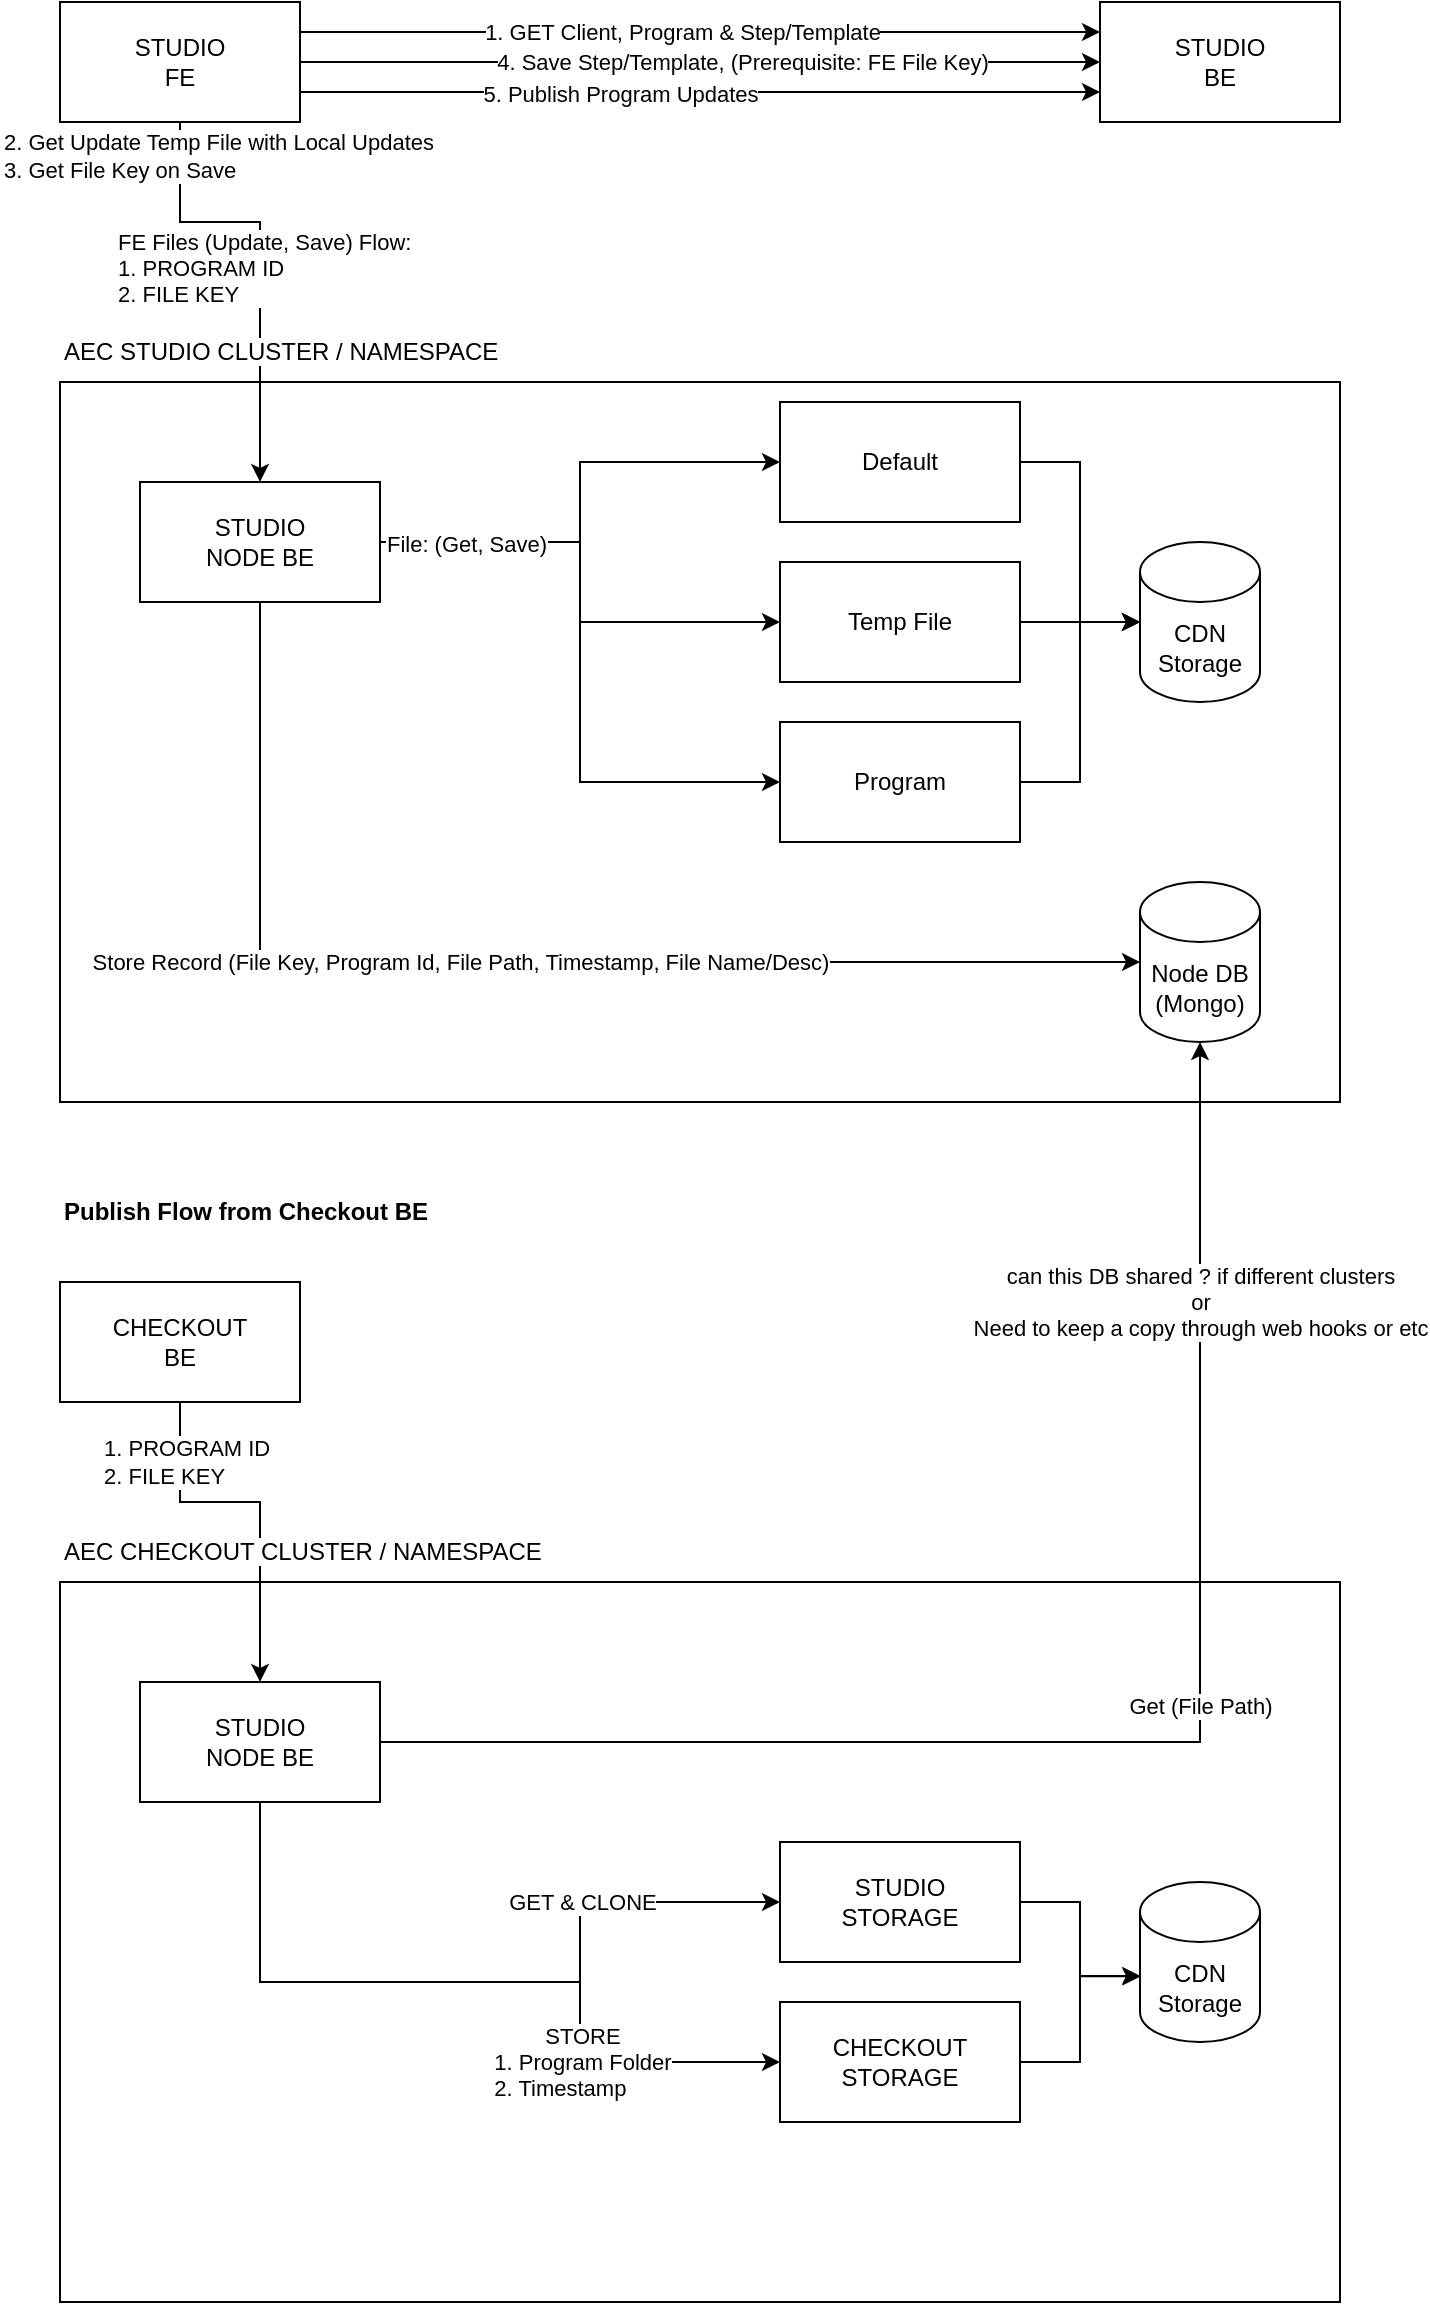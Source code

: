 <mxfile version="26.0.6">
  <diagram name="Page-1" id="LHnwR9ohENxwGmghNl4W">
    <mxGraphModel dx="1088" dy="627" grid="1" gridSize="10" guides="1" tooltips="1" connect="1" arrows="1" fold="1" page="1" pageScale="1" pageWidth="827" pageHeight="1169" math="0" shadow="0">
      <root>
        <mxCell id="0" />
        <mxCell id="1" parent="0" />
        <mxCell id="E_dDcokZDH6JsFaDzTF1-21" value="" style="rounded=0;whiteSpace=wrap;html=1;fillColor=none;" vertex="1" parent="1">
          <mxGeometry x="120" y="920" width="640" height="360" as="geometry" />
        </mxCell>
        <mxCell id="E_dDcokZDH6JsFaDzTF1-9" value="" style="rounded=0;whiteSpace=wrap;html=1;fillColor=none;" vertex="1" parent="1">
          <mxGeometry x="120" y="320" width="640" height="360" as="geometry" />
        </mxCell>
        <mxCell id="E_dDcokZDH6JsFaDzTF1-10" style="edgeStyle=orthogonalEdgeStyle;rounded=0;orthogonalLoop=1;jettySize=auto;html=1;entryX=0.5;entryY=0;entryDx=0;entryDy=0;" edge="1" parent="1" source="E_dDcokZDH6JsFaDzTF1-1" target="E_dDcokZDH6JsFaDzTF1-2">
          <mxGeometry relative="1" as="geometry">
            <Array as="points">
              <mxPoint x="180" y="240" />
              <mxPoint x="220" y="240" />
            </Array>
          </mxGeometry>
        </mxCell>
        <mxCell id="E_dDcokZDH6JsFaDzTF1-11" value="&lt;div style=&quot;&quot;&gt;FE Files (Update, Save) Flow:&lt;br&gt;&lt;/div&gt;1. PROGRAM ID&lt;br&gt;2. FILE KEY" style="edgeLabel;html=1;align=left;verticalAlign=middle;resizable=0;points=[];" vertex="1" connectable="0" parent="E_dDcokZDH6JsFaDzTF1-10">
          <mxGeometry x="-0.482" relative="1" as="geometry">
            <mxPoint x="-40" y="23" as="offset" />
          </mxGeometry>
        </mxCell>
        <mxCell id="E_dDcokZDH6JsFaDzTF1-51" value="2. Get Update Temp File with Local Updates&lt;br&gt;3. Get File Key on Save" style="edgeLabel;html=1;align=left;verticalAlign=middle;resizable=0;points=[];" vertex="1" connectable="0" parent="E_dDcokZDH6JsFaDzTF1-10">
          <mxGeometry x="-0.852" relative="1" as="geometry">
            <mxPoint x="-90" as="offset" />
          </mxGeometry>
        </mxCell>
        <mxCell id="E_dDcokZDH6JsFaDzTF1-45" style="edgeStyle=orthogonalEdgeStyle;rounded=0;orthogonalLoop=1;jettySize=auto;html=1;entryX=0;entryY=0.25;entryDx=0;entryDy=0;exitX=1;exitY=0.25;exitDx=0;exitDy=0;" edge="1" parent="1" source="E_dDcokZDH6JsFaDzTF1-1" target="E_dDcokZDH6JsFaDzTF1-44">
          <mxGeometry relative="1" as="geometry" />
        </mxCell>
        <mxCell id="E_dDcokZDH6JsFaDzTF1-48" value="1. GET Client, Program &amp;amp; Step/Template" style="edgeLabel;html=1;align=center;verticalAlign=middle;resizable=0;points=[];" vertex="1" connectable="0" parent="E_dDcokZDH6JsFaDzTF1-45">
          <mxGeometry x="-0.007" relative="1" as="geometry">
            <mxPoint x="-8" as="offset" />
          </mxGeometry>
        </mxCell>
        <mxCell id="E_dDcokZDH6JsFaDzTF1-46" style="edgeStyle=orthogonalEdgeStyle;rounded=0;orthogonalLoop=1;jettySize=auto;html=1;entryX=0;entryY=0.5;entryDx=0;entryDy=0;" edge="1" parent="1" source="E_dDcokZDH6JsFaDzTF1-1" target="E_dDcokZDH6JsFaDzTF1-44">
          <mxGeometry relative="1" as="geometry" />
        </mxCell>
        <mxCell id="E_dDcokZDH6JsFaDzTF1-49" value="4. Save Step/Template, (Prerequisite: FE File Key)" style="edgeLabel;html=1;align=center;verticalAlign=middle;resizable=0;points=[];" vertex="1" connectable="0" parent="E_dDcokZDH6JsFaDzTF1-46">
          <mxGeometry x="-0.011" y="-2" relative="1" as="geometry">
            <mxPoint x="23" y="-2" as="offset" />
          </mxGeometry>
        </mxCell>
        <mxCell id="E_dDcokZDH6JsFaDzTF1-47" style="edgeStyle=orthogonalEdgeStyle;rounded=0;orthogonalLoop=1;jettySize=auto;html=1;entryX=0;entryY=0.75;entryDx=0;entryDy=0;exitX=1;exitY=0.75;exitDx=0;exitDy=0;" edge="1" parent="1" source="E_dDcokZDH6JsFaDzTF1-1" target="E_dDcokZDH6JsFaDzTF1-44">
          <mxGeometry relative="1" as="geometry" />
        </mxCell>
        <mxCell id="E_dDcokZDH6JsFaDzTF1-50" value="5. Publish Program Updates" style="edgeLabel;html=1;align=center;verticalAlign=middle;resizable=0;points=[];" vertex="1" connectable="0" parent="E_dDcokZDH6JsFaDzTF1-47">
          <mxGeometry x="0.01" y="-1" relative="1" as="geometry">
            <mxPoint x="-42" as="offset" />
          </mxGeometry>
        </mxCell>
        <mxCell id="E_dDcokZDH6JsFaDzTF1-1" value="STUDIO&lt;br&gt;FE" style="rounded=0;whiteSpace=wrap;html=1;fillColor=none;" vertex="1" parent="1">
          <mxGeometry x="120" y="130" width="120" height="60" as="geometry" />
        </mxCell>
        <mxCell id="E_dDcokZDH6JsFaDzTF1-12" style="edgeStyle=orthogonalEdgeStyle;rounded=0;orthogonalLoop=1;jettySize=auto;html=1;entryX=0;entryY=0.5;entryDx=0;entryDy=0;" edge="1" parent="1" source="E_dDcokZDH6JsFaDzTF1-2" target="E_dDcokZDH6JsFaDzTF1-5">
          <mxGeometry relative="1" as="geometry" />
        </mxCell>
        <mxCell id="E_dDcokZDH6JsFaDzTF1-13" style="edgeStyle=orthogonalEdgeStyle;rounded=0;orthogonalLoop=1;jettySize=auto;html=1;entryX=0;entryY=0.5;entryDx=0;entryDy=0;" edge="1" parent="1" source="E_dDcokZDH6JsFaDzTF1-2" target="E_dDcokZDH6JsFaDzTF1-6">
          <mxGeometry relative="1" as="geometry" />
        </mxCell>
        <mxCell id="E_dDcokZDH6JsFaDzTF1-16" style="edgeStyle=orthogonalEdgeStyle;rounded=0;orthogonalLoop=1;jettySize=auto;html=1;entryX=0;entryY=0.5;entryDx=0;entryDy=0;" edge="1" parent="1" source="E_dDcokZDH6JsFaDzTF1-2" target="E_dDcokZDH6JsFaDzTF1-15">
          <mxGeometry relative="1" as="geometry" />
        </mxCell>
        <mxCell id="E_dDcokZDH6JsFaDzTF1-18" value="File: (Get, Save)" style="edgeLabel;html=1;align=center;verticalAlign=middle;resizable=0;points=[];" vertex="1" connectable="0" parent="E_dDcokZDH6JsFaDzTF1-16">
          <mxGeometry x="-0.731" y="-1" relative="1" as="geometry">
            <mxPoint as="offset" />
          </mxGeometry>
        </mxCell>
        <mxCell id="E_dDcokZDH6JsFaDzTF1-2" value="STUDIO&lt;br&gt;NODE BE" style="rounded=0;whiteSpace=wrap;html=1;fillColor=none;" vertex="1" parent="1">
          <mxGeometry x="160" y="370" width="120" height="60" as="geometry" />
        </mxCell>
        <mxCell id="E_dDcokZDH6JsFaDzTF1-3" value="Node DB&lt;br&gt;(Mongo)" style="shape=cylinder3;whiteSpace=wrap;html=1;boundedLbl=1;backgroundOutline=1;size=15;" vertex="1" parent="1">
          <mxGeometry x="660" y="570" width="60" height="80" as="geometry" />
        </mxCell>
        <mxCell id="E_dDcokZDH6JsFaDzTF1-4" value="CDN&lt;br&gt;Storage" style="shape=cylinder3;whiteSpace=wrap;html=1;boundedLbl=1;backgroundOutline=1;size=15;" vertex="1" parent="1">
          <mxGeometry x="660" y="400" width="60" height="80" as="geometry" />
        </mxCell>
        <mxCell id="E_dDcokZDH6JsFaDzTF1-5" value="Default" style="rounded=0;whiteSpace=wrap;html=1;fillColor=none;" vertex="1" parent="1">
          <mxGeometry x="480" y="330" width="120" height="60" as="geometry" />
        </mxCell>
        <mxCell id="E_dDcokZDH6JsFaDzTF1-6" value="Temp File" style="rounded=0;whiteSpace=wrap;html=1;fillColor=none;" vertex="1" parent="1">
          <mxGeometry x="480" y="410" width="120" height="60" as="geometry" />
        </mxCell>
        <mxCell id="E_dDcokZDH6JsFaDzTF1-7" style="edgeStyle=orthogonalEdgeStyle;rounded=0;orthogonalLoop=1;jettySize=auto;html=1;entryX=0;entryY=0.5;entryDx=0;entryDy=0;entryPerimeter=0;" edge="1" parent="1" source="E_dDcokZDH6JsFaDzTF1-5" target="E_dDcokZDH6JsFaDzTF1-4">
          <mxGeometry relative="1" as="geometry" />
        </mxCell>
        <mxCell id="E_dDcokZDH6JsFaDzTF1-8" style="edgeStyle=orthogonalEdgeStyle;rounded=0;orthogonalLoop=1;jettySize=auto;html=1;entryX=0;entryY=0.5;entryDx=0;entryDy=0;entryPerimeter=0;" edge="1" parent="1" source="E_dDcokZDH6JsFaDzTF1-6" target="E_dDcokZDH6JsFaDzTF1-4">
          <mxGeometry relative="1" as="geometry" />
        </mxCell>
        <mxCell id="E_dDcokZDH6JsFaDzTF1-14" style="edgeStyle=orthogonalEdgeStyle;rounded=0;orthogonalLoop=1;jettySize=auto;html=1;entryX=0;entryY=0.5;entryDx=0;entryDy=0;entryPerimeter=0;" edge="1" parent="1" source="E_dDcokZDH6JsFaDzTF1-2" target="E_dDcokZDH6JsFaDzTF1-3">
          <mxGeometry relative="1" as="geometry">
            <Array as="points">
              <mxPoint x="220" y="610" />
            </Array>
          </mxGeometry>
        </mxCell>
        <mxCell id="E_dDcokZDH6JsFaDzTF1-19" value="Store Record (File Key, Program Id, File Path, Timestamp, File Name/Desc)" style="edgeLabel;html=1;align=center;verticalAlign=middle;resizable=0;points=[];" vertex="1" connectable="0" parent="E_dDcokZDH6JsFaDzTF1-14">
          <mxGeometry x="-0.416" y="1" relative="1" as="geometry">
            <mxPoint x="99" y="1" as="offset" />
          </mxGeometry>
        </mxCell>
        <mxCell id="E_dDcokZDH6JsFaDzTF1-15" value="Program" style="rounded=0;whiteSpace=wrap;html=1;fillColor=none;" vertex="1" parent="1">
          <mxGeometry x="480" y="490" width="120" height="60" as="geometry" />
        </mxCell>
        <mxCell id="E_dDcokZDH6JsFaDzTF1-17" style="edgeStyle=orthogonalEdgeStyle;rounded=0;orthogonalLoop=1;jettySize=auto;html=1;entryX=0;entryY=0.5;entryDx=0;entryDy=0;entryPerimeter=0;" edge="1" parent="1" source="E_dDcokZDH6JsFaDzTF1-15" target="E_dDcokZDH6JsFaDzTF1-4">
          <mxGeometry relative="1" as="geometry" />
        </mxCell>
        <mxCell id="E_dDcokZDH6JsFaDzTF1-25" style="edgeStyle=orthogonalEdgeStyle;rounded=0;orthogonalLoop=1;jettySize=auto;html=1;entryX=0.5;entryY=0;entryDx=0;entryDy=0;" edge="1" parent="1" source="E_dDcokZDH6JsFaDzTF1-20" target="E_dDcokZDH6JsFaDzTF1-24">
          <mxGeometry relative="1" as="geometry">
            <Array as="points">
              <mxPoint x="180" y="880" />
              <mxPoint x="220" y="880" />
            </Array>
          </mxGeometry>
        </mxCell>
        <mxCell id="E_dDcokZDH6JsFaDzTF1-26" value="1. PROGRAM ID&lt;br&gt;2. FILE KEY" style="edgeLabel;html=1;align=left;verticalAlign=middle;resizable=0;points=[];" vertex="1" connectable="0" parent="E_dDcokZDH6JsFaDzTF1-25">
          <mxGeometry x="-0.611" relative="1" as="geometry">
            <mxPoint x="-40" y="-5" as="offset" />
          </mxGeometry>
        </mxCell>
        <mxCell id="E_dDcokZDH6JsFaDzTF1-20" value="CHECKOUT&lt;br&gt;BE" style="rounded=0;whiteSpace=wrap;html=1;fillColor=none;" vertex="1" parent="1">
          <mxGeometry x="120" y="770" width="120" height="60" as="geometry" />
        </mxCell>
        <mxCell id="E_dDcokZDH6JsFaDzTF1-22" value="&lt;span style=&quot;background-color: light-dark(#ffffff, var(--ge-dark-color, #121212));&quot;&gt;AEC STUDIO CLUSTER / NAMESPACE&lt;/span&gt;" style="text;html=1;align=left;verticalAlign=middle;whiteSpace=wrap;rounded=0;" vertex="1" parent="1">
          <mxGeometry x="120" y="290" width="240" height="30" as="geometry" />
        </mxCell>
        <mxCell id="E_dDcokZDH6JsFaDzTF1-23" value="&lt;span style=&quot;background-color: light-dark(#ffffff, var(--ge-dark-color, #121212));&quot;&gt;AEC CHECKOUT CLUSTER / NAMESPACE&lt;/span&gt;" style="text;html=1;align=left;verticalAlign=middle;whiteSpace=wrap;rounded=0;" vertex="1" parent="1">
          <mxGeometry x="120" y="890" width="280" height="30" as="geometry" />
        </mxCell>
        <mxCell id="E_dDcokZDH6JsFaDzTF1-27" style="edgeStyle=orthogonalEdgeStyle;rounded=0;orthogonalLoop=1;jettySize=auto;html=1;" edge="1" parent="1" source="E_dDcokZDH6JsFaDzTF1-24" target="E_dDcokZDH6JsFaDzTF1-3">
          <mxGeometry relative="1" as="geometry" />
        </mxCell>
        <mxCell id="E_dDcokZDH6JsFaDzTF1-28" value="Get (File Path)" style="edgeLabel;html=1;align=center;verticalAlign=middle;resizable=0;points=[];" vertex="1" connectable="0" parent="E_dDcokZDH6JsFaDzTF1-27">
          <mxGeometry x="0.128" relative="1" as="geometry">
            <mxPoint as="offset" />
          </mxGeometry>
        </mxCell>
        <mxCell id="E_dDcokZDH6JsFaDzTF1-40" value="can this DB shared ? if different clusters&lt;br&gt;or&lt;br&gt;Need to keep a copy through web hooks or etc" style="edgeLabel;html=1;align=center;verticalAlign=middle;resizable=0;points=[];" vertex="1" connectable="0" parent="E_dDcokZDH6JsFaDzTF1-27">
          <mxGeometry x="0.659" relative="1" as="geometry">
            <mxPoint as="offset" />
          </mxGeometry>
        </mxCell>
        <mxCell id="E_dDcokZDH6JsFaDzTF1-32" style="edgeStyle=orthogonalEdgeStyle;rounded=0;orthogonalLoop=1;jettySize=auto;html=1;entryX=0;entryY=0.5;entryDx=0;entryDy=0;" edge="1" parent="1" source="E_dDcokZDH6JsFaDzTF1-24" target="E_dDcokZDH6JsFaDzTF1-30">
          <mxGeometry relative="1" as="geometry">
            <Array as="points">
              <mxPoint x="220" y="1120" />
              <mxPoint x="380" y="1120" />
              <mxPoint x="380" y="1080" />
            </Array>
          </mxGeometry>
        </mxCell>
        <mxCell id="E_dDcokZDH6JsFaDzTF1-38" value="GET &amp;amp; CLONE" style="edgeLabel;html=1;align=center;verticalAlign=middle;resizable=0;points=[];" vertex="1" connectable="0" parent="E_dDcokZDH6JsFaDzTF1-32">
          <mxGeometry x="0.493" relative="1" as="geometry">
            <mxPoint as="offset" />
          </mxGeometry>
        </mxCell>
        <mxCell id="E_dDcokZDH6JsFaDzTF1-33" style="edgeStyle=orthogonalEdgeStyle;rounded=0;orthogonalLoop=1;jettySize=auto;html=1;entryX=0;entryY=0.5;entryDx=0;entryDy=0;" edge="1" parent="1" source="E_dDcokZDH6JsFaDzTF1-24" target="E_dDcokZDH6JsFaDzTF1-31">
          <mxGeometry relative="1" as="geometry">
            <Array as="points">
              <mxPoint x="220" y="1120" />
              <mxPoint x="380" y="1120" />
              <mxPoint x="380" y="1160" />
            </Array>
          </mxGeometry>
        </mxCell>
        <mxCell id="E_dDcokZDH6JsFaDzTF1-39" value="STORE&lt;br&gt;&lt;div style=&quot;text-align: left;&quot;&gt;&lt;span style=&quot;background-color: light-dark(#ffffff, var(--ge-dark-color, #121212)); color: light-dark(rgb(0, 0, 0), rgb(255, 255, 255));&quot;&gt;1. Program Folder&lt;/span&gt;&lt;/div&gt;&lt;div style=&quot;text-align: left;&quot;&gt;&lt;span style=&quot;background-color: light-dark(#ffffff, var(--ge-dark-color, #121212)); color: light-dark(rgb(0, 0, 0), rgb(255, 255, 255));&quot;&gt;2. Timestamp&lt;/span&gt;&lt;/div&gt;" style="edgeLabel;html=1;align=center;verticalAlign=middle;resizable=0;points=[];" vertex="1" connectable="0" parent="E_dDcokZDH6JsFaDzTF1-33">
          <mxGeometry x="0.489" relative="1" as="geometry">
            <mxPoint as="offset" />
          </mxGeometry>
        </mxCell>
        <mxCell id="E_dDcokZDH6JsFaDzTF1-24" value="STUDIO&lt;br&gt;NODE BE" style="rounded=0;whiteSpace=wrap;html=1;fillColor=none;" vertex="1" parent="1">
          <mxGeometry x="160" y="970" width="120" height="60" as="geometry" />
        </mxCell>
        <mxCell id="E_dDcokZDH6JsFaDzTF1-29" value="CDN&lt;br&gt;Storage" style="shape=cylinder3;whiteSpace=wrap;html=1;boundedLbl=1;backgroundOutline=1;size=15;" vertex="1" parent="1">
          <mxGeometry x="660" y="1070" width="60" height="80" as="geometry" />
        </mxCell>
        <mxCell id="E_dDcokZDH6JsFaDzTF1-30" value="STUDIO&lt;br&gt;STORAGE" style="rounded=0;whiteSpace=wrap;html=1;fillColor=none;" vertex="1" parent="1">
          <mxGeometry x="480" y="1050" width="120" height="60" as="geometry" />
        </mxCell>
        <mxCell id="E_dDcokZDH6JsFaDzTF1-31" value="CHECKOUT&lt;br&gt;STORAGE" style="rounded=0;whiteSpace=wrap;html=1;fillColor=none;" vertex="1" parent="1">
          <mxGeometry x="480" y="1130" width="120" height="60" as="geometry" />
        </mxCell>
        <mxCell id="E_dDcokZDH6JsFaDzTF1-36" style="edgeStyle=orthogonalEdgeStyle;rounded=0;orthogonalLoop=1;jettySize=auto;html=1;entryX=0;entryY=0.588;entryDx=0;entryDy=0;entryPerimeter=0;" edge="1" parent="1" source="E_dDcokZDH6JsFaDzTF1-31" target="E_dDcokZDH6JsFaDzTF1-29">
          <mxGeometry relative="1" as="geometry" />
        </mxCell>
        <mxCell id="E_dDcokZDH6JsFaDzTF1-37" style="edgeStyle=orthogonalEdgeStyle;rounded=0;orthogonalLoop=1;jettySize=auto;html=1;entryX=0.007;entryY=0.589;entryDx=0;entryDy=0;entryPerimeter=0;" edge="1" parent="1" source="E_dDcokZDH6JsFaDzTF1-30" target="E_dDcokZDH6JsFaDzTF1-29">
          <mxGeometry relative="1" as="geometry" />
        </mxCell>
        <mxCell id="E_dDcokZDH6JsFaDzTF1-44" value="STUDIO&lt;br&gt;BE" style="rounded=0;whiteSpace=wrap;html=1;fillColor=none;" vertex="1" parent="1">
          <mxGeometry x="640" y="130" width="120" height="60" as="geometry" />
        </mxCell>
        <mxCell id="E_dDcokZDH6JsFaDzTF1-52" value="&lt;b&gt;Publish Flow from Checkout BE&lt;/b&gt;" style="text;html=1;align=left;verticalAlign=middle;whiteSpace=wrap;rounded=0;" vertex="1" parent="1">
          <mxGeometry x="120" y="720" width="200" height="30" as="geometry" />
        </mxCell>
      </root>
    </mxGraphModel>
  </diagram>
</mxfile>
